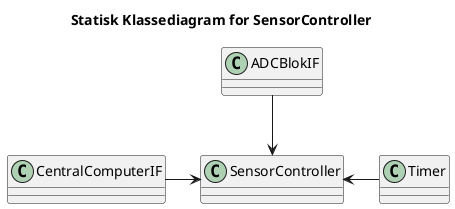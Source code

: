 @startuml
title Statisk Klassediagram for SensorController

class SensorController
class ADCBlokIF
class CentralComputerIF
class Timer

ADCBlokIF --> SensorController
CentralComputerIF -> SensorController
SensorController <- Timer 
@enduml